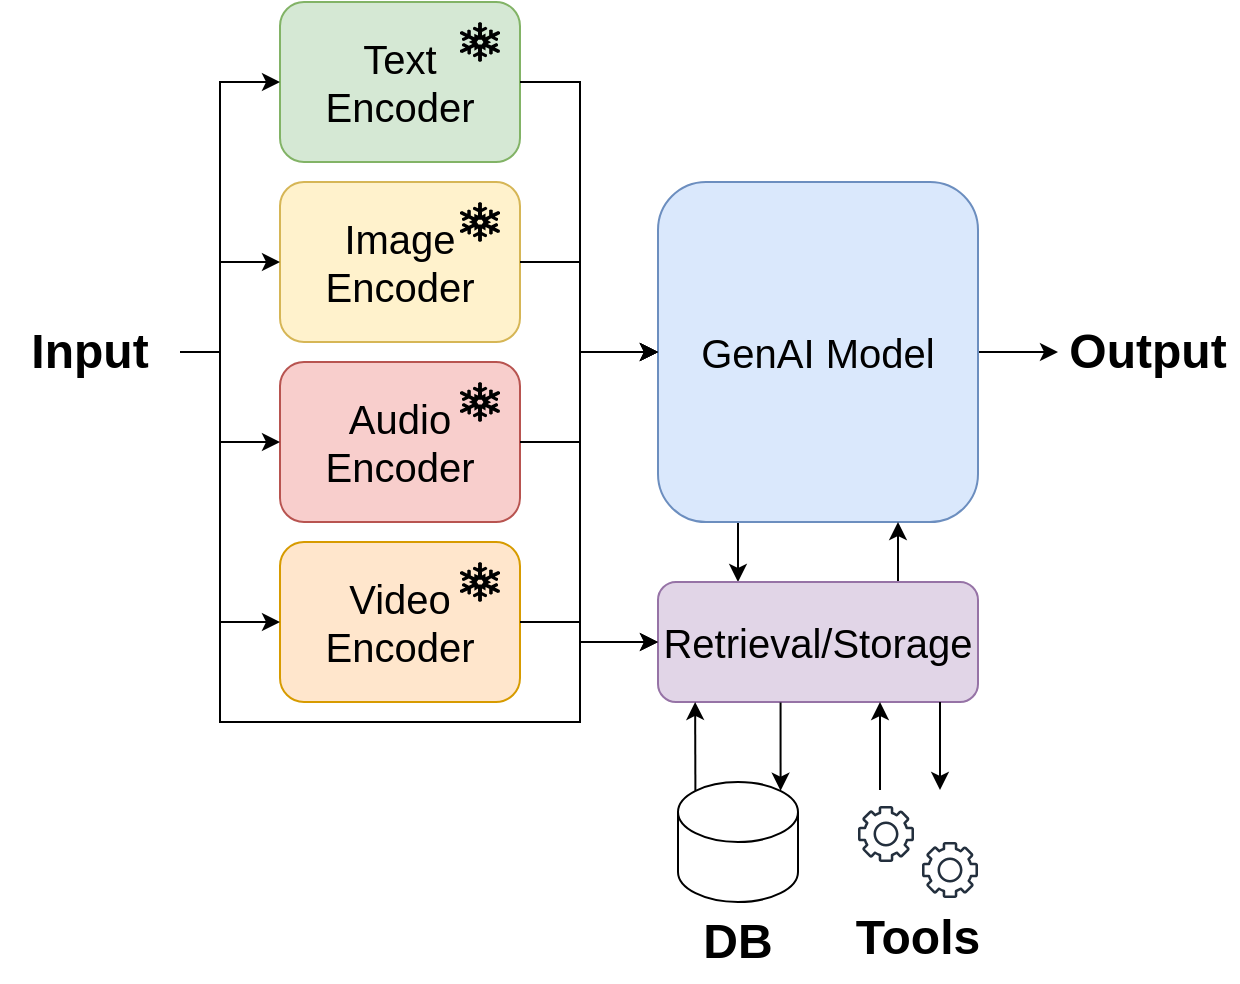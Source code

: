 <mxfile version="24.2.5" type="device">
  <diagram name="Page-1" id="o65vilw3Pug-pLH16Nbn">
    <mxGraphModel dx="1430" dy="825" grid="1" gridSize="10" guides="1" tooltips="1" connect="1" arrows="1" fold="1" page="1" pageScale="1" pageWidth="850" pageHeight="1100" math="0" shadow="0">
      <root>
        <mxCell id="0" />
        <mxCell id="1" parent="0" />
        <mxCell id="uLF2nfVqeSq94Ol26W6c-39" style="edgeStyle=orthogonalEdgeStyle;rounded=0;orthogonalLoop=1;jettySize=auto;html=1;exitX=0.25;exitY=1;exitDx=0;exitDy=0;entryX=0.25;entryY=0;entryDx=0;entryDy=0;" parent="1" source="yqtdJIzbsoDZmMNoD9rc-11" target="uLF2nfVqeSq94Ol26W6c-15" edge="1">
          <mxGeometry relative="1" as="geometry" />
        </mxCell>
        <mxCell id="uLF2nfVqeSq94Ol26W6c-41" style="edgeStyle=orthogonalEdgeStyle;rounded=0;orthogonalLoop=1;jettySize=auto;html=1;" parent="1" source="yqtdJIzbsoDZmMNoD9rc-11" target="yqtdJIzbsoDZmMNoD9rc-19" edge="1">
          <mxGeometry relative="1" as="geometry" />
        </mxCell>
        <mxCell id="yqtdJIzbsoDZmMNoD9rc-11" value="&lt;font style=&quot;font-size: 20px;&quot;&gt;GenAI Model&lt;/font&gt;" style="rounded=1;whiteSpace=wrap;html=1;fillColor=#dae8fc;strokeColor=#6c8ebf;" parent="1" vertex="1">
          <mxGeometry x="439" y="200" width="160" height="170" as="geometry" />
        </mxCell>
        <mxCell id="yqtdJIzbsoDZmMNoD9rc-19" value="&lt;b&gt;&lt;font style=&quot;font-size: 24px;&quot;&gt;Output&lt;/font&gt;&lt;/b&gt;" style="text;html=1;align=center;verticalAlign=middle;whiteSpace=wrap;rounded=0;" parent="1" vertex="1">
          <mxGeometry x="639" y="265" width="90" height="40" as="geometry" />
        </mxCell>
        <mxCell id="uLF2nfVqeSq94Ol26W6c-9" value="" style="group" parent="1" vertex="1" connectable="0">
          <mxGeometry x="250" y="110" width="120" height="80" as="geometry" />
        </mxCell>
        <mxCell id="uLF2nfVqeSq94Ol26W6c-7" value="&lt;font style=&quot;font-size: 20px;&quot;&gt;Text&lt;/font&gt;&lt;div&gt;&lt;span style=&quot;font-size: 20px; background-color: initial;&quot;&gt;Encoder&lt;/span&gt;&lt;/div&gt;" style="rounded=1;whiteSpace=wrap;html=1;fillColor=#d5e8d4;strokeColor=#82b366;" parent="uLF2nfVqeSq94Ol26W6c-9" vertex="1">
          <mxGeometry width="120" height="80" as="geometry" />
        </mxCell>
        <mxCell id="uLF2nfVqeSq94Ol26W6c-2" value="" style="shape=mxgraph.signs.nature.snowflake;html=1;pointerEvents=1;fillColor=#000000;strokeColor=none;verticalLabelPosition=bottom;verticalAlign=top;align=center;" parent="uLF2nfVqeSq94Ol26W6c-9" vertex="1">
          <mxGeometry x="90" y="10" width="20" height="20" as="geometry" />
        </mxCell>
        <mxCell id="uLF2nfVqeSq94Ol26W6c-11" value="" style="group" parent="1" vertex="1" connectable="0">
          <mxGeometry x="250" y="290" width="120" height="80" as="geometry" />
        </mxCell>
        <mxCell id="yqtdJIzbsoDZmMNoD9rc-13" value="&lt;font style=&quot;font-size: 20px;&quot;&gt;Audio&lt;/font&gt;&lt;div&gt;&lt;span style=&quot;font-size: 20px; background-color: initial;&quot;&gt;Encoder&lt;/span&gt;&lt;/div&gt;" style="rounded=1;whiteSpace=wrap;html=1;fillColor=#f8cecc;strokeColor=#b85450;" parent="uLF2nfVqeSq94Ol26W6c-11" vertex="1">
          <mxGeometry width="120" height="80" as="geometry" />
        </mxCell>
        <mxCell id="uLF2nfVqeSq94Ol26W6c-10" value="" style="shape=mxgraph.signs.nature.snowflake;html=1;pointerEvents=1;fillColor=#000000;strokeColor=none;verticalLabelPosition=bottom;verticalAlign=top;align=center;" parent="uLF2nfVqeSq94Ol26W6c-11" vertex="1">
          <mxGeometry x="90" y="10" width="20" height="20" as="geometry" />
        </mxCell>
        <mxCell id="uLF2nfVqeSq94Ol26W6c-12" value="" style="group" parent="1" vertex="1" connectable="0">
          <mxGeometry x="250" y="200" width="120" height="80" as="geometry" />
        </mxCell>
        <mxCell id="uLF2nfVqeSq94Ol26W6c-5" value="&lt;font style=&quot;font-size: 20px;&quot;&gt;Image&lt;/font&gt;&lt;div&gt;&lt;span style=&quot;font-size: 20px; background-color: initial;&quot;&gt;Encoder&lt;/span&gt;&lt;/div&gt;" style="rounded=1;whiteSpace=wrap;html=1;fillColor=#fff2cc;strokeColor=#d6b656;" parent="uLF2nfVqeSq94Ol26W6c-12" vertex="1">
          <mxGeometry width="120" height="80" as="geometry" />
        </mxCell>
        <mxCell id="uLF2nfVqeSq94Ol26W6c-8" value="" style="shape=mxgraph.signs.nature.snowflake;html=1;pointerEvents=1;fillColor=#000000;strokeColor=none;verticalLabelPosition=bottom;verticalAlign=top;align=center;" parent="uLF2nfVqeSq94Ol26W6c-12" vertex="1">
          <mxGeometry x="90" y="10" width="20" height="20" as="geometry" />
        </mxCell>
        <mxCell id="uLF2nfVqeSq94Ol26W6c-14" value="" style="group" parent="1" vertex="1" connectable="0">
          <mxGeometry x="250" y="380" width="120" height="80" as="geometry" />
        </mxCell>
        <mxCell id="uLF2nfVqeSq94Ol26W6c-6" value="&lt;span style=&quot;font-size: 20px;&quot;&gt;Video&lt;/span&gt;&lt;br&gt;&lt;div&gt;&lt;span style=&quot;font-size: 20px; background-color: initial;&quot;&gt;Encoder&lt;/span&gt;&lt;/div&gt;" style="rounded=1;whiteSpace=wrap;html=1;fillColor=#ffe6cc;strokeColor=#d79b00;" parent="uLF2nfVqeSq94Ol26W6c-14" vertex="1">
          <mxGeometry width="120" height="80" as="geometry" />
        </mxCell>
        <mxCell id="uLF2nfVqeSq94Ol26W6c-13" value="" style="shape=mxgraph.signs.nature.snowflake;html=1;pointerEvents=1;fillColor=#000000;strokeColor=none;verticalLabelPosition=bottom;verticalAlign=top;align=center;" parent="uLF2nfVqeSq94Ol26W6c-14" vertex="1">
          <mxGeometry x="90" y="10" width="20" height="20" as="geometry" />
        </mxCell>
        <mxCell id="uLF2nfVqeSq94Ol26W6c-40" style="edgeStyle=orthogonalEdgeStyle;rounded=0;orthogonalLoop=1;jettySize=auto;html=1;exitX=0.75;exitY=0;exitDx=0;exitDy=0;entryX=0.75;entryY=1;entryDx=0;entryDy=0;" parent="1" source="uLF2nfVqeSq94Ol26W6c-15" target="yqtdJIzbsoDZmMNoD9rc-11" edge="1">
          <mxGeometry relative="1" as="geometry" />
        </mxCell>
        <mxCell id="uLF2nfVqeSq94Ol26W6c-15" value="&lt;font style=&quot;font-size: 20px;&quot;&gt;Retrieval/Storage&lt;/font&gt;" style="rounded=1;whiteSpace=wrap;html=1;fillColor=#e1d5e7;strokeColor=#9673a6;" parent="1" vertex="1">
          <mxGeometry x="439" y="400" width="160" height="60" as="geometry" />
        </mxCell>
        <mxCell id="uLF2nfVqeSq94Ol26W6c-28" style="edgeStyle=orthogonalEdgeStyle;rounded=0;orthogonalLoop=1;jettySize=auto;html=1;entryX=0;entryY=0.5;entryDx=0;entryDy=0;" parent="1" source="uLF2nfVqeSq94Ol26W6c-16" target="uLF2nfVqeSq94Ol26W6c-7" edge="1">
          <mxGeometry relative="1" as="geometry">
            <Array as="points">
              <mxPoint x="220" y="285" />
              <mxPoint x="220" y="150" />
            </Array>
          </mxGeometry>
        </mxCell>
        <mxCell id="uLF2nfVqeSq94Ol26W6c-29" style="edgeStyle=orthogonalEdgeStyle;rounded=0;orthogonalLoop=1;jettySize=auto;html=1;entryX=0;entryY=0.5;entryDx=0;entryDy=0;" parent="1" source="uLF2nfVqeSq94Ol26W6c-16" target="uLF2nfVqeSq94Ol26W6c-5" edge="1">
          <mxGeometry relative="1" as="geometry">
            <Array as="points">
              <mxPoint x="220" y="285" />
              <mxPoint x="220" y="240" />
            </Array>
          </mxGeometry>
        </mxCell>
        <mxCell id="uLF2nfVqeSq94Ol26W6c-30" style="edgeStyle=orthogonalEdgeStyle;rounded=0;orthogonalLoop=1;jettySize=auto;html=1;entryX=0;entryY=0.5;entryDx=0;entryDy=0;" parent="1" source="uLF2nfVqeSq94Ol26W6c-16" target="yqtdJIzbsoDZmMNoD9rc-13" edge="1">
          <mxGeometry relative="1" as="geometry">
            <Array as="points">
              <mxPoint x="220" y="285" />
              <mxPoint x="220" y="330" />
            </Array>
          </mxGeometry>
        </mxCell>
        <mxCell id="uLF2nfVqeSq94Ol26W6c-31" style="edgeStyle=orthogonalEdgeStyle;rounded=0;orthogonalLoop=1;jettySize=auto;html=1;entryX=0;entryY=0.5;entryDx=0;entryDy=0;" parent="1" source="uLF2nfVqeSq94Ol26W6c-16" target="uLF2nfVqeSq94Ol26W6c-6" edge="1">
          <mxGeometry relative="1" as="geometry">
            <Array as="points">
              <mxPoint x="220" y="285" />
              <mxPoint x="220" y="420" />
            </Array>
          </mxGeometry>
        </mxCell>
        <mxCell id="LQrkkmKYjRuDrT0gZkUL-1" style="edgeStyle=orthogonalEdgeStyle;rounded=0;orthogonalLoop=1;jettySize=auto;html=1;entryX=0;entryY=0.5;entryDx=0;entryDy=0;" edge="1" parent="1" source="uLF2nfVqeSq94Ol26W6c-16" target="uLF2nfVqeSq94Ol26W6c-15">
          <mxGeometry relative="1" as="geometry">
            <Array as="points">
              <mxPoint x="220" y="285" />
              <mxPoint x="220" y="470" />
              <mxPoint x="400" y="470" />
              <mxPoint x="400" y="430" />
            </Array>
          </mxGeometry>
        </mxCell>
        <mxCell id="uLF2nfVqeSq94Ol26W6c-16" value="&lt;b&gt;&lt;font style=&quot;font-size: 24px;&quot;&gt;Input&lt;/font&gt;&lt;/b&gt;" style="text;html=1;align=center;verticalAlign=middle;whiteSpace=wrap;rounded=0;" parent="1" vertex="1">
          <mxGeometry x="110" y="265" width="90" height="40" as="geometry" />
        </mxCell>
        <mxCell id="uLF2nfVqeSq94Ol26W6c-22" value="" style="group" parent="1" vertex="1" connectable="0">
          <mxGeometry x="539" y="520" width="60" height="78" as="geometry" />
        </mxCell>
        <mxCell id="uLF2nfVqeSq94Ol26W6c-18" value="" style="sketch=0;outlineConnect=0;fontColor=#232F3E;gradientColor=none;fillColor=#232F3D;strokeColor=none;dashed=0;verticalLabelPosition=bottom;verticalAlign=top;align=center;html=1;fontSize=12;fontStyle=0;aspect=fixed;pointerEvents=1;shape=mxgraph.aws4.gear;" parent="uLF2nfVqeSq94Ol26W6c-22" vertex="1">
          <mxGeometry y="-8" width="28" height="28" as="geometry" />
        </mxCell>
        <mxCell id="uLF2nfVqeSq94Ol26W6c-19" value="" style="sketch=0;outlineConnect=0;fontColor=#232F3E;gradientColor=none;fillColor=#232F3D;strokeColor=none;dashed=0;verticalLabelPosition=bottom;verticalAlign=top;align=center;html=1;fontSize=12;fontStyle=0;aspect=fixed;pointerEvents=1;shape=mxgraph.aws4.gear;" parent="uLF2nfVqeSq94Ol26W6c-22" vertex="1">
          <mxGeometry x="32" y="10" width="28" height="28" as="geometry" />
        </mxCell>
        <mxCell id="uLF2nfVqeSq94Ol26W6c-20" value="&lt;span style=&quot;font-size: 24px;&quot;&gt;&lt;b&gt;Tools&lt;/b&gt;&lt;/span&gt;" style="text;html=1;align=center;verticalAlign=middle;whiteSpace=wrap;rounded=0;" parent="uLF2nfVqeSq94Ol26W6c-22" vertex="1">
          <mxGeometry y="38" width="60" height="40" as="geometry" />
        </mxCell>
        <mxCell id="uLF2nfVqeSq94Ol26W6c-26" value="" style="group" parent="1" vertex="1" connectable="0">
          <mxGeometry x="449" y="500" width="60" height="100" as="geometry" />
        </mxCell>
        <mxCell id="uLF2nfVqeSq94Ol26W6c-17" value="" style="shape=cylinder3;whiteSpace=wrap;html=1;boundedLbl=1;backgroundOutline=1;size=15;" parent="uLF2nfVqeSq94Ol26W6c-26" vertex="1">
          <mxGeometry width="60" height="60" as="geometry" />
        </mxCell>
        <mxCell id="uLF2nfVqeSq94Ol26W6c-23" value="&lt;span style=&quot;font-size: 24px;&quot;&gt;&lt;b&gt;DB&lt;/b&gt;&lt;/span&gt;" style="text;html=1;align=center;verticalAlign=middle;whiteSpace=wrap;rounded=0;" parent="uLF2nfVqeSq94Ol26W6c-26" vertex="1">
          <mxGeometry y="60" width="60" height="40" as="geometry" />
        </mxCell>
        <mxCell id="uLF2nfVqeSq94Ol26W6c-33" style="edgeStyle=orthogonalEdgeStyle;rounded=0;orthogonalLoop=1;jettySize=auto;html=1;entryX=0;entryY=0.5;entryDx=0;entryDy=0;" parent="1" source="uLF2nfVqeSq94Ol26W6c-7" target="yqtdJIzbsoDZmMNoD9rc-11" edge="1">
          <mxGeometry relative="1" as="geometry">
            <Array as="points">
              <mxPoint x="400" y="150" />
              <mxPoint x="400" y="285" />
            </Array>
          </mxGeometry>
        </mxCell>
        <mxCell id="uLF2nfVqeSq94Ol26W6c-34" style="edgeStyle=orthogonalEdgeStyle;rounded=0;orthogonalLoop=1;jettySize=auto;html=1;entryX=0;entryY=0.5;entryDx=0;entryDy=0;" parent="1" source="uLF2nfVqeSq94Ol26W6c-5" target="yqtdJIzbsoDZmMNoD9rc-11" edge="1">
          <mxGeometry relative="1" as="geometry">
            <Array as="points">
              <mxPoint x="400" y="240" />
              <mxPoint x="400" y="285" />
            </Array>
          </mxGeometry>
        </mxCell>
        <mxCell id="uLF2nfVqeSq94Ol26W6c-35" style="edgeStyle=orthogonalEdgeStyle;rounded=0;orthogonalLoop=1;jettySize=auto;html=1;entryX=0;entryY=0.5;entryDx=0;entryDy=0;" parent="1" source="yqtdJIzbsoDZmMNoD9rc-13" target="yqtdJIzbsoDZmMNoD9rc-11" edge="1">
          <mxGeometry relative="1" as="geometry">
            <mxPoint x="380" y="310" as="targetPoint" />
            <Array as="points">
              <mxPoint x="400" y="330" />
              <mxPoint x="400" y="285" />
            </Array>
          </mxGeometry>
        </mxCell>
        <mxCell id="uLF2nfVqeSq94Ol26W6c-36" style="edgeStyle=orthogonalEdgeStyle;rounded=0;orthogonalLoop=1;jettySize=auto;html=1;entryX=0;entryY=0.5;entryDx=0;entryDy=0;" parent="1" source="uLF2nfVqeSq94Ol26W6c-6" target="yqtdJIzbsoDZmMNoD9rc-11" edge="1">
          <mxGeometry relative="1" as="geometry">
            <mxPoint x="380" y="340" as="targetPoint" />
            <Array as="points">
              <mxPoint x="400" y="420" />
              <mxPoint x="400" y="285" />
            </Array>
          </mxGeometry>
        </mxCell>
        <mxCell id="DtdiOuFpiA6U2_6JIOxC-2" value="" style="endArrow=classic;html=1;rounded=0;entryX=0.855;entryY=0;entryDx=0;entryDy=4.35;entryPerimeter=0;exitX=0.383;exitY=1.005;exitDx=0;exitDy=0;exitPerimeter=0;" parent="1" source="uLF2nfVqeSq94Ol26W6c-15" target="uLF2nfVqeSq94Ol26W6c-17" edge="1">
          <mxGeometry width="50" height="50" relative="1" as="geometry">
            <mxPoint x="430" y="510" as="sourcePoint" />
            <mxPoint x="480" y="460" as="targetPoint" />
          </mxGeometry>
        </mxCell>
        <mxCell id="DtdiOuFpiA6U2_6JIOxC-3" value="" style="endArrow=classic;html=1;rounded=0;entryX=0.116;entryY=0.999;entryDx=0;entryDy=0;entryPerimeter=0;exitX=0.145;exitY=0;exitDx=0;exitDy=4.35;exitPerimeter=0;" parent="1" source="uLF2nfVqeSq94Ol26W6c-17" target="uLF2nfVqeSq94Ol26W6c-15" edge="1">
          <mxGeometry width="50" height="50" relative="1" as="geometry">
            <mxPoint x="430" y="510" as="sourcePoint" />
            <mxPoint x="480" y="460" as="targetPoint" />
          </mxGeometry>
        </mxCell>
        <mxCell id="DtdiOuFpiA6U2_6JIOxC-6" value="" style="endArrow=classic;html=1;rounded=0;entryX=0.116;entryY=0.999;entryDx=0;entryDy=0;entryPerimeter=0;exitX=0.145;exitY=0;exitDx=0;exitDy=4.35;exitPerimeter=0;" parent="1" edge="1">
          <mxGeometry width="50" height="50" relative="1" as="geometry">
            <mxPoint x="550" y="504" as="sourcePoint" />
            <mxPoint x="550" y="460" as="targetPoint" />
          </mxGeometry>
        </mxCell>
        <mxCell id="DtdiOuFpiA6U2_6JIOxC-7" value="" style="endArrow=classic;html=1;rounded=0;entryX=0.855;entryY=0;entryDx=0;entryDy=4.35;entryPerimeter=0;exitX=0.383;exitY=1.005;exitDx=0;exitDy=0;exitPerimeter=0;" parent="1" edge="1">
          <mxGeometry width="50" height="50" relative="1" as="geometry">
            <mxPoint x="580" y="460" as="sourcePoint" />
            <mxPoint x="580" y="504" as="targetPoint" />
          </mxGeometry>
        </mxCell>
        <mxCell id="rKPrhfyl8km9T8AfY8wT-1" style="edgeStyle=orthogonalEdgeStyle;rounded=0;orthogonalLoop=1;jettySize=auto;html=1;" parent="1" source="uLF2nfVqeSq94Ol26W6c-6" target="uLF2nfVqeSq94Ol26W6c-15" edge="1">
          <mxGeometry relative="1" as="geometry">
            <Array as="points">
              <mxPoint x="400" y="420" />
              <mxPoint x="400" y="430" />
            </Array>
          </mxGeometry>
        </mxCell>
      </root>
    </mxGraphModel>
  </diagram>
</mxfile>
